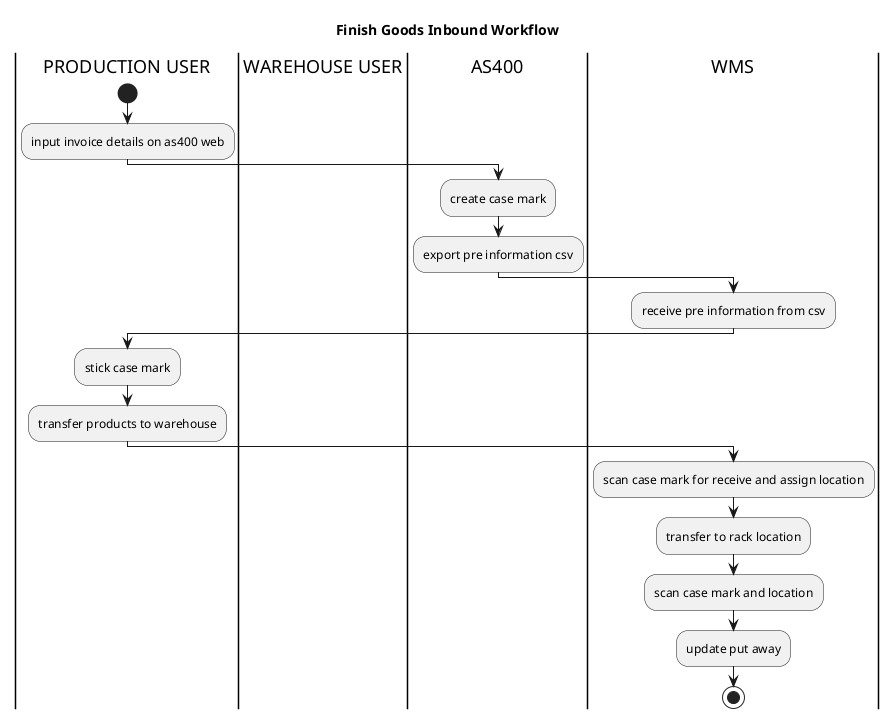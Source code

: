 @startuml

title Finish Goods Inbound Workflow

|PRODUCTION USER|
start
|WAREHOUSE USER|
|AS400|
|WMS|

|PRODUCTION USER|
:input invoice details on as400 web;

|AS400|
:create case mark;
:export pre information csv;

|WMS|
:receive pre information from csv;

|PRODUCTION USER|
:stick case mark;
:transfer products to warehouse;

|WMS|
:scan case mark for receive and assign location;
:transfer to rack location;
:scan case mark and location;
:update put away;

stop
@enduml